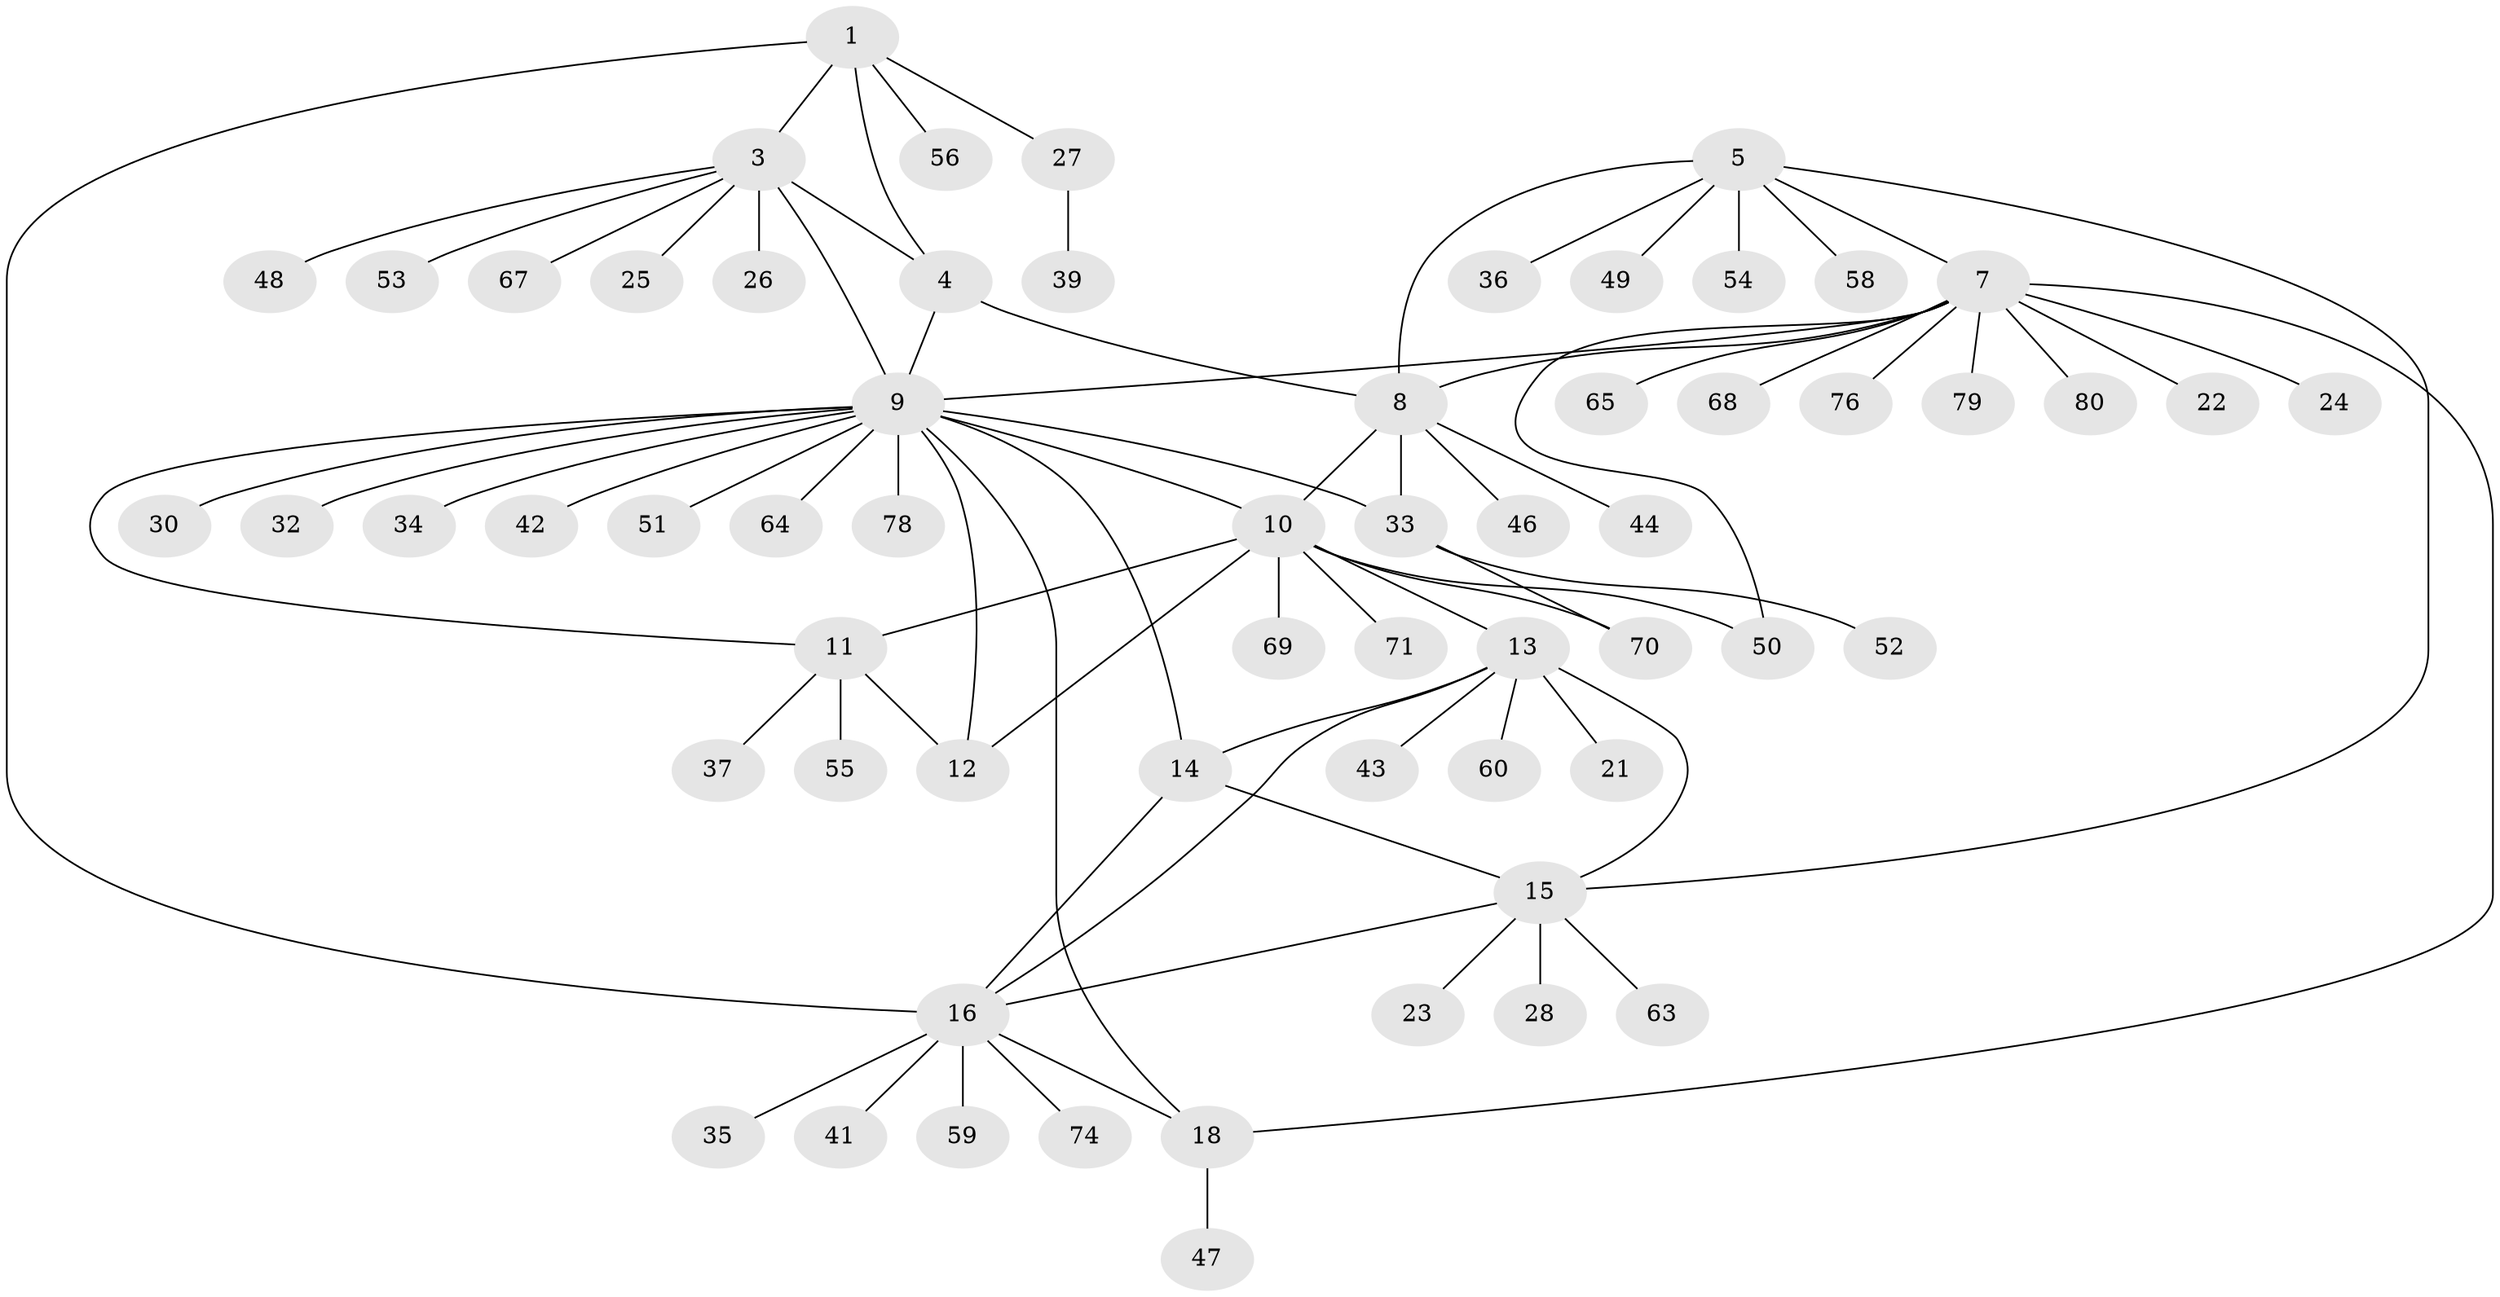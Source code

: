 // original degree distribution, {4: 0.0625, 5: 0.0375, 10: 0.0375, 6: 0.025, 12: 0.0125, 9: 0.0375, 3: 0.0375, 8: 0.025, 1: 0.6125, 2: 0.1125}
// Generated by graph-tools (version 1.1) at 2025/42/03/06/25 10:42:11]
// undirected, 62 vertices, 80 edges
graph export_dot {
graph [start="1"]
  node [color=gray90,style=filled];
  1 [super="+2"];
  3 [super="+57"];
  4;
  5 [super="+6"];
  7 [super="+20"];
  8 [super="+75"];
  9 [super="+17"];
  10 [super="+40"];
  11 [super="+29"];
  12;
  13 [super="+77"];
  14;
  15 [super="+31"];
  16 [super="+38"];
  18 [super="+19"];
  21;
  22;
  23;
  24;
  25;
  26;
  27;
  28;
  30;
  32;
  33 [super="+45"];
  34;
  35;
  36 [super="+61"];
  37;
  39 [super="+66"];
  41;
  42;
  43 [super="+72"];
  44;
  46;
  47;
  48;
  49;
  50;
  51 [super="+62"];
  52;
  53;
  54;
  55;
  56;
  58;
  59;
  60;
  63;
  64;
  65;
  67;
  68;
  69;
  70 [super="+73"];
  71;
  74;
  76;
  78;
  79;
  80;
  1 -- 3 [weight=2];
  1 -- 4 [weight=2];
  1 -- 16;
  1 -- 56;
  1 -- 27;
  3 -- 4;
  3 -- 9;
  3 -- 25;
  3 -- 26;
  3 -- 48;
  3 -- 53;
  3 -- 67;
  4 -- 8;
  4 -- 9;
  5 -- 7 [weight=2];
  5 -- 8 [weight=2];
  5 -- 49;
  5 -- 54;
  5 -- 36;
  5 -- 58;
  5 -- 15;
  7 -- 8;
  7 -- 22;
  7 -- 24;
  7 -- 50;
  7 -- 65;
  7 -- 68;
  7 -- 76;
  7 -- 79;
  7 -- 80;
  7 -- 9;
  7 -- 18 [weight=2];
  8 -- 10;
  8 -- 44;
  8 -- 46;
  8 -- 33;
  9 -- 10;
  9 -- 11;
  9 -- 12;
  9 -- 30;
  9 -- 42;
  9 -- 64;
  9 -- 78;
  9 -- 32;
  9 -- 33;
  9 -- 34;
  9 -- 14;
  9 -- 18 [weight=2];
  9 -- 51;
  10 -- 11;
  10 -- 12;
  10 -- 13;
  10 -- 50;
  10 -- 69;
  10 -- 70;
  10 -- 71;
  11 -- 12;
  11 -- 37;
  11 -- 55;
  13 -- 14;
  13 -- 15;
  13 -- 16;
  13 -- 21;
  13 -- 43;
  13 -- 60;
  14 -- 15;
  14 -- 16;
  15 -- 16;
  15 -- 23;
  15 -- 28;
  15 -- 63;
  16 -- 35;
  16 -- 41;
  16 -- 59;
  16 -- 74;
  16 -- 18;
  18 -- 47;
  27 -- 39;
  33 -- 52;
  33 -- 70;
}
